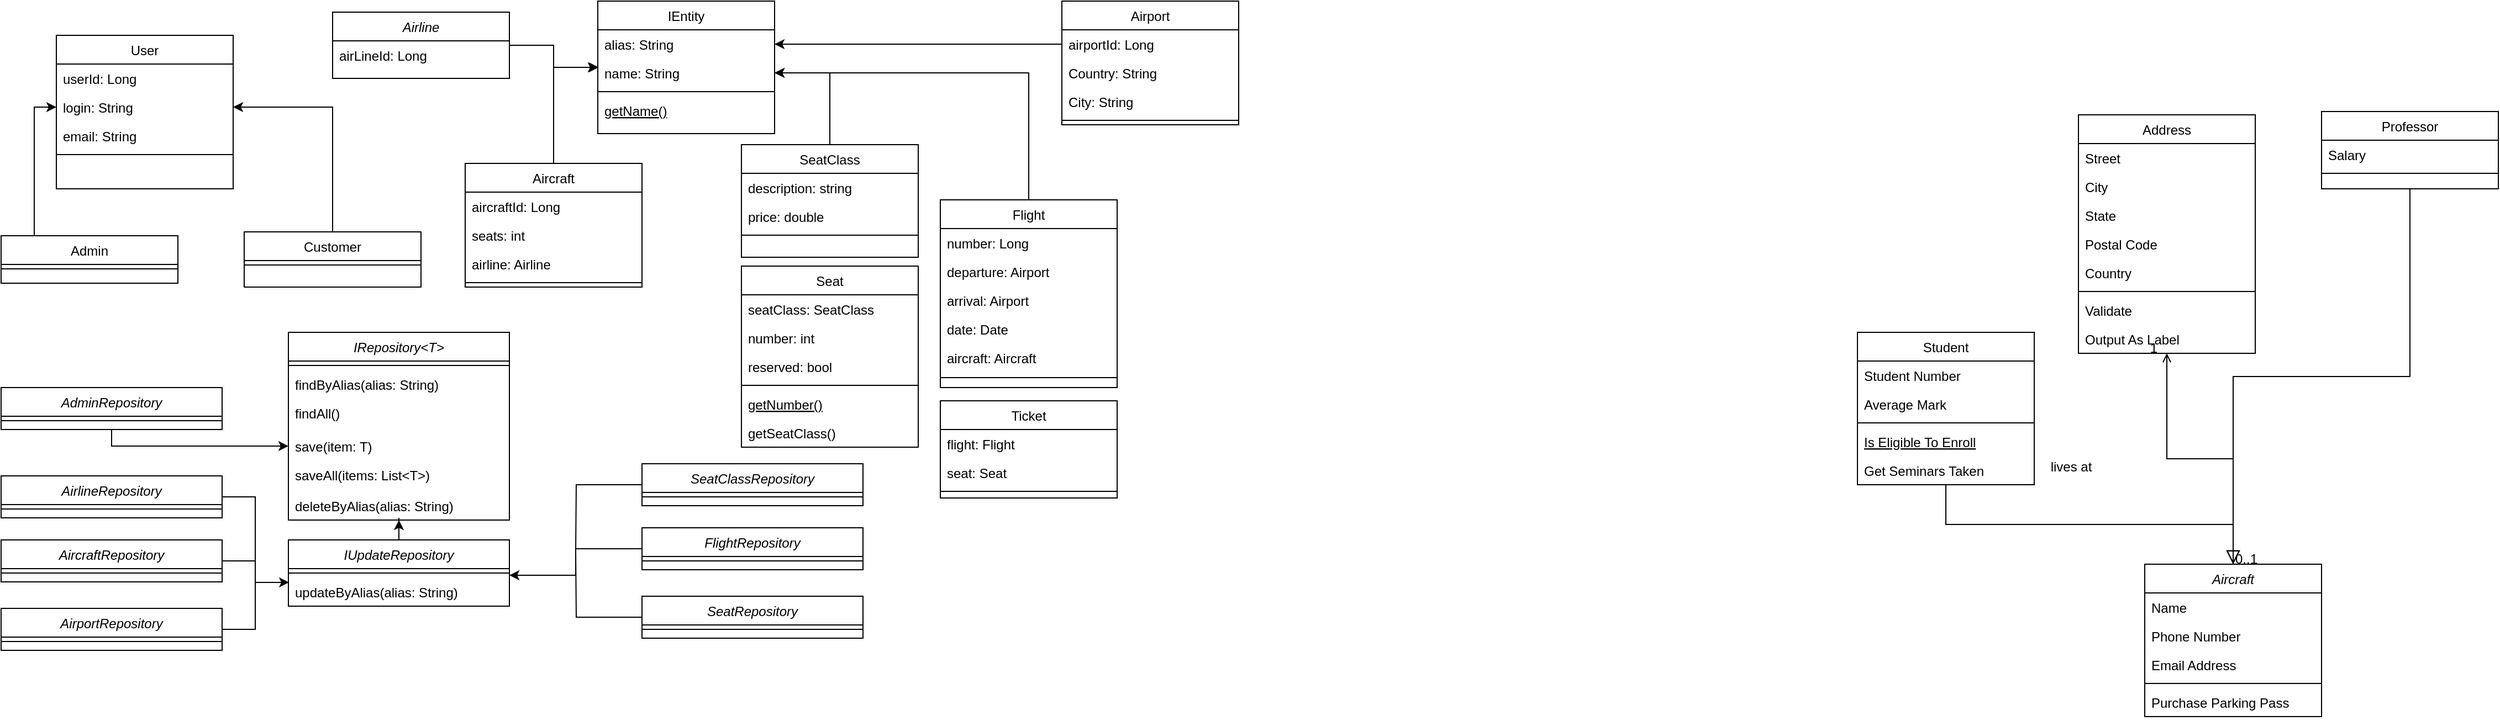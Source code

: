 <mxfile version="21.0.2" type="github">
  <diagram id="C5RBs43oDa-KdzZeNtuy" name="Page-1">
    <mxGraphModel dx="2603" dy="764" grid="1" gridSize="10" guides="1" tooltips="1" connect="1" arrows="1" fold="1" page="1" pageScale="1" pageWidth="1169" pageHeight="827" math="0" shadow="0">
      <root>
        <mxCell id="WIyWlLk6GJQsqaUBKTNV-0" />
        <mxCell id="WIyWlLk6GJQsqaUBKTNV-1" parent="WIyWlLk6GJQsqaUBKTNV-0" />
        <mxCell id="zkfFHV4jXpPFQw0GAbJ--0" value="Aircraft" style="swimlane;fontStyle=2;align=center;verticalAlign=top;childLayout=stackLayout;horizontal=1;startSize=26;horizontalStack=0;resizeParent=1;resizeLast=0;collapsible=1;marginBottom=0;rounded=0;shadow=0;strokeWidth=1;" parent="WIyWlLk6GJQsqaUBKTNV-1" vertex="1">
          <mxGeometry x="780" y="520" width="160" height="138" as="geometry">
            <mxRectangle x="230" y="140" width="160" height="26" as="alternateBounds" />
          </mxGeometry>
        </mxCell>
        <mxCell id="zkfFHV4jXpPFQw0GAbJ--1" value="Name" style="text;align=left;verticalAlign=top;spacingLeft=4;spacingRight=4;overflow=hidden;rotatable=0;points=[[0,0.5],[1,0.5]];portConstraint=eastwest;" parent="zkfFHV4jXpPFQw0GAbJ--0" vertex="1">
          <mxGeometry y="26" width="160" height="26" as="geometry" />
        </mxCell>
        <mxCell id="zkfFHV4jXpPFQw0GAbJ--2" value="Phone Number" style="text;align=left;verticalAlign=top;spacingLeft=4;spacingRight=4;overflow=hidden;rotatable=0;points=[[0,0.5],[1,0.5]];portConstraint=eastwest;rounded=0;shadow=0;html=0;" parent="zkfFHV4jXpPFQw0GAbJ--0" vertex="1">
          <mxGeometry y="52" width="160" height="26" as="geometry" />
        </mxCell>
        <mxCell id="zkfFHV4jXpPFQw0GAbJ--3" value="Email Address" style="text;align=left;verticalAlign=top;spacingLeft=4;spacingRight=4;overflow=hidden;rotatable=0;points=[[0,0.5],[1,0.5]];portConstraint=eastwest;rounded=0;shadow=0;html=0;" parent="zkfFHV4jXpPFQw0GAbJ--0" vertex="1">
          <mxGeometry y="78" width="160" height="26" as="geometry" />
        </mxCell>
        <mxCell id="zkfFHV4jXpPFQw0GAbJ--4" value="" style="line;html=1;strokeWidth=1;align=left;verticalAlign=middle;spacingTop=-1;spacingLeft=3;spacingRight=3;rotatable=0;labelPosition=right;points=[];portConstraint=eastwest;" parent="zkfFHV4jXpPFQw0GAbJ--0" vertex="1">
          <mxGeometry y="104" width="160" height="8" as="geometry" />
        </mxCell>
        <mxCell id="zkfFHV4jXpPFQw0GAbJ--5" value="Purchase Parking Pass" style="text;align=left;verticalAlign=top;spacingLeft=4;spacingRight=4;overflow=hidden;rotatable=0;points=[[0,0.5],[1,0.5]];portConstraint=eastwest;" parent="zkfFHV4jXpPFQw0GAbJ--0" vertex="1">
          <mxGeometry y="112" width="160" height="26" as="geometry" />
        </mxCell>
        <mxCell id="zkfFHV4jXpPFQw0GAbJ--6" value="Student" style="swimlane;fontStyle=0;align=center;verticalAlign=top;childLayout=stackLayout;horizontal=1;startSize=26;horizontalStack=0;resizeParent=1;resizeLast=0;collapsible=1;marginBottom=0;rounded=0;shadow=0;strokeWidth=1;" parent="WIyWlLk6GJQsqaUBKTNV-1" vertex="1">
          <mxGeometry x="520" y="310" width="160" height="138" as="geometry">
            <mxRectangle x="130" y="380" width="160" height="26" as="alternateBounds" />
          </mxGeometry>
        </mxCell>
        <mxCell id="zkfFHV4jXpPFQw0GAbJ--7" value="Student Number" style="text;align=left;verticalAlign=top;spacingLeft=4;spacingRight=4;overflow=hidden;rotatable=0;points=[[0,0.5],[1,0.5]];portConstraint=eastwest;" parent="zkfFHV4jXpPFQw0GAbJ--6" vertex="1">
          <mxGeometry y="26" width="160" height="26" as="geometry" />
        </mxCell>
        <mxCell id="zkfFHV4jXpPFQw0GAbJ--8" value="Average Mark" style="text;align=left;verticalAlign=top;spacingLeft=4;spacingRight=4;overflow=hidden;rotatable=0;points=[[0,0.5],[1,0.5]];portConstraint=eastwest;rounded=0;shadow=0;html=0;" parent="zkfFHV4jXpPFQw0GAbJ--6" vertex="1">
          <mxGeometry y="52" width="160" height="26" as="geometry" />
        </mxCell>
        <mxCell id="zkfFHV4jXpPFQw0GAbJ--9" value="" style="line;html=1;strokeWidth=1;align=left;verticalAlign=middle;spacingTop=-1;spacingLeft=3;spacingRight=3;rotatable=0;labelPosition=right;points=[];portConstraint=eastwest;" parent="zkfFHV4jXpPFQw0GAbJ--6" vertex="1">
          <mxGeometry y="78" width="160" height="8" as="geometry" />
        </mxCell>
        <mxCell id="zkfFHV4jXpPFQw0GAbJ--10" value="Is Eligible To Enroll" style="text;align=left;verticalAlign=top;spacingLeft=4;spacingRight=4;overflow=hidden;rotatable=0;points=[[0,0.5],[1,0.5]];portConstraint=eastwest;fontStyle=4" parent="zkfFHV4jXpPFQw0GAbJ--6" vertex="1">
          <mxGeometry y="86" width="160" height="26" as="geometry" />
        </mxCell>
        <mxCell id="zkfFHV4jXpPFQw0GAbJ--11" value="Get Seminars Taken" style="text;align=left;verticalAlign=top;spacingLeft=4;spacingRight=4;overflow=hidden;rotatable=0;points=[[0,0.5],[1,0.5]];portConstraint=eastwest;" parent="zkfFHV4jXpPFQw0GAbJ--6" vertex="1">
          <mxGeometry y="112" width="160" height="26" as="geometry" />
        </mxCell>
        <mxCell id="zkfFHV4jXpPFQw0GAbJ--12" value="" style="endArrow=block;endSize=10;endFill=0;shadow=0;strokeWidth=1;rounded=0;edgeStyle=elbowEdgeStyle;elbow=vertical;" parent="WIyWlLk6GJQsqaUBKTNV-1" source="zkfFHV4jXpPFQw0GAbJ--6" target="zkfFHV4jXpPFQw0GAbJ--0" edge="1">
          <mxGeometry width="160" relative="1" as="geometry">
            <mxPoint x="450" y="193" as="sourcePoint" />
            <mxPoint x="450" y="193" as="targetPoint" />
          </mxGeometry>
        </mxCell>
        <mxCell id="zkfFHV4jXpPFQw0GAbJ--13" value="Professor" style="swimlane;fontStyle=0;align=center;verticalAlign=top;childLayout=stackLayout;horizontal=1;startSize=26;horizontalStack=0;resizeParent=1;resizeLast=0;collapsible=1;marginBottom=0;rounded=0;shadow=0;strokeWidth=1;" parent="WIyWlLk6GJQsqaUBKTNV-1" vertex="1">
          <mxGeometry x="940" y="110" width="160" height="70" as="geometry">
            <mxRectangle x="340" y="380" width="170" height="26" as="alternateBounds" />
          </mxGeometry>
        </mxCell>
        <mxCell id="zkfFHV4jXpPFQw0GAbJ--14" value="Salary" style="text;align=left;verticalAlign=top;spacingLeft=4;spacingRight=4;overflow=hidden;rotatable=0;points=[[0,0.5],[1,0.5]];portConstraint=eastwest;" parent="zkfFHV4jXpPFQw0GAbJ--13" vertex="1">
          <mxGeometry y="26" width="160" height="26" as="geometry" />
        </mxCell>
        <mxCell id="zkfFHV4jXpPFQw0GAbJ--15" value="" style="line;html=1;strokeWidth=1;align=left;verticalAlign=middle;spacingTop=-1;spacingLeft=3;spacingRight=3;rotatable=0;labelPosition=right;points=[];portConstraint=eastwest;" parent="zkfFHV4jXpPFQw0GAbJ--13" vertex="1">
          <mxGeometry y="52" width="160" height="8" as="geometry" />
        </mxCell>
        <mxCell id="zkfFHV4jXpPFQw0GAbJ--16" value="" style="endArrow=block;endSize=10;endFill=0;shadow=0;strokeWidth=1;rounded=0;edgeStyle=elbowEdgeStyle;elbow=vertical;" parent="WIyWlLk6GJQsqaUBKTNV-1" source="zkfFHV4jXpPFQw0GAbJ--13" target="zkfFHV4jXpPFQw0GAbJ--0" edge="1">
          <mxGeometry width="160" relative="1" as="geometry">
            <mxPoint x="460" y="363" as="sourcePoint" />
            <mxPoint x="560" y="261" as="targetPoint" />
          </mxGeometry>
        </mxCell>
        <mxCell id="zkfFHV4jXpPFQw0GAbJ--17" value="Address" style="swimlane;fontStyle=0;align=center;verticalAlign=top;childLayout=stackLayout;horizontal=1;startSize=26;horizontalStack=0;resizeParent=1;resizeLast=0;collapsible=1;marginBottom=0;rounded=0;shadow=0;strokeWidth=1;" parent="WIyWlLk6GJQsqaUBKTNV-1" vertex="1">
          <mxGeometry x="720" y="113" width="160" height="216" as="geometry">
            <mxRectangle x="550" y="140" width="160" height="26" as="alternateBounds" />
          </mxGeometry>
        </mxCell>
        <mxCell id="zkfFHV4jXpPFQw0GAbJ--18" value="Street" style="text;align=left;verticalAlign=top;spacingLeft=4;spacingRight=4;overflow=hidden;rotatable=0;points=[[0,0.5],[1,0.5]];portConstraint=eastwest;" parent="zkfFHV4jXpPFQw0GAbJ--17" vertex="1">
          <mxGeometry y="26" width="160" height="26" as="geometry" />
        </mxCell>
        <mxCell id="zkfFHV4jXpPFQw0GAbJ--19" value="City" style="text;align=left;verticalAlign=top;spacingLeft=4;spacingRight=4;overflow=hidden;rotatable=0;points=[[0,0.5],[1,0.5]];portConstraint=eastwest;rounded=0;shadow=0;html=0;" parent="zkfFHV4jXpPFQw0GAbJ--17" vertex="1">
          <mxGeometry y="52" width="160" height="26" as="geometry" />
        </mxCell>
        <mxCell id="zkfFHV4jXpPFQw0GAbJ--20" value="State" style="text;align=left;verticalAlign=top;spacingLeft=4;spacingRight=4;overflow=hidden;rotatable=0;points=[[0,0.5],[1,0.5]];portConstraint=eastwest;rounded=0;shadow=0;html=0;" parent="zkfFHV4jXpPFQw0GAbJ--17" vertex="1">
          <mxGeometry y="78" width="160" height="26" as="geometry" />
        </mxCell>
        <mxCell id="zkfFHV4jXpPFQw0GAbJ--21" value="Postal Code" style="text;align=left;verticalAlign=top;spacingLeft=4;spacingRight=4;overflow=hidden;rotatable=0;points=[[0,0.5],[1,0.5]];portConstraint=eastwest;rounded=0;shadow=0;html=0;" parent="zkfFHV4jXpPFQw0GAbJ--17" vertex="1">
          <mxGeometry y="104" width="160" height="26" as="geometry" />
        </mxCell>
        <mxCell id="zkfFHV4jXpPFQw0GAbJ--22" value="Country" style="text;align=left;verticalAlign=top;spacingLeft=4;spacingRight=4;overflow=hidden;rotatable=0;points=[[0,0.5],[1,0.5]];portConstraint=eastwest;rounded=0;shadow=0;html=0;" parent="zkfFHV4jXpPFQw0GAbJ--17" vertex="1">
          <mxGeometry y="130" width="160" height="26" as="geometry" />
        </mxCell>
        <mxCell id="zkfFHV4jXpPFQw0GAbJ--23" value="" style="line;html=1;strokeWidth=1;align=left;verticalAlign=middle;spacingTop=-1;spacingLeft=3;spacingRight=3;rotatable=0;labelPosition=right;points=[];portConstraint=eastwest;" parent="zkfFHV4jXpPFQw0GAbJ--17" vertex="1">
          <mxGeometry y="156" width="160" height="8" as="geometry" />
        </mxCell>
        <mxCell id="zkfFHV4jXpPFQw0GAbJ--24" value="Validate" style="text;align=left;verticalAlign=top;spacingLeft=4;spacingRight=4;overflow=hidden;rotatable=0;points=[[0,0.5],[1,0.5]];portConstraint=eastwest;" parent="zkfFHV4jXpPFQw0GAbJ--17" vertex="1">
          <mxGeometry y="164" width="160" height="26" as="geometry" />
        </mxCell>
        <mxCell id="zkfFHV4jXpPFQw0GAbJ--25" value="Output As Label" style="text;align=left;verticalAlign=top;spacingLeft=4;spacingRight=4;overflow=hidden;rotatable=0;points=[[0,0.5],[1,0.5]];portConstraint=eastwest;" parent="zkfFHV4jXpPFQw0GAbJ--17" vertex="1">
          <mxGeometry y="190" width="160" height="26" as="geometry" />
        </mxCell>
        <mxCell id="zkfFHV4jXpPFQw0GAbJ--26" value="" style="endArrow=open;shadow=0;strokeWidth=1;rounded=0;endFill=1;edgeStyle=elbowEdgeStyle;elbow=vertical;" parent="WIyWlLk6GJQsqaUBKTNV-1" source="zkfFHV4jXpPFQw0GAbJ--0" target="zkfFHV4jXpPFQw0GAbJ--17" edge="1">
          <mxGeometry x="0.5" y="41" relative="1" as="geometry">
            <mxPoint x="380" y="192" as="sourcePoint" />
            <mxPoint x="540" y="192" as="targetPoint" />
            <mxPoint x="-40" y="32" as="offset" />
          </mxGeometry>
        </mxCell>
        <mxCell id="zkfFHV4jXpPFQw0GAbJ--27" value="0..1" style="resizable=0;align=left;verticalAlign=bottom;labelBackgroundColor=none;fontSize=12;" parent="zkfFHV4jXpPFQw0GAbJ--26" connectable="0" vertex="1">
          <mxGeometry x="-1" relative="1" as="geometry">
            <mxPoint y="4" as="offset" />
          </mxGeometry>
        </mxCell>
        <mxCell id="zkfFHV4jXpPFQw0GAbJ--28" value="1" style="resizable=0;align=right;verticalAlign=bottom;labelBackgroundColor=none;fontSize=12;" parent="zkfFHV4jXpPFQw0GAbJ--26" connectable="0" vertex="1">
          <mxGeometry x="1" relative="1" as="geometry">
            <mxPoint x="-7" y="4" as="offset" />
          </mxGeometry>
        </mxCell>
        <mxCell id="zkfFHV4jXpPFQw0GAbJ--29" value="lives at" style="text;html=1;resizable=0;points=[];;align=center;verticalAlign=middle;labelBackgroundColor=none;rounded=0;shadow=0;strokeWidth=1;fontSize=12;" parent="zkfFHV4jXpPFQw0GAbJ--26" vertex="1" connectable="0">
          <mxGeometry x="0.5" y="49" relative="1" as="geometry">
            <mxPoint x="-38" y="40" as="offset" />
          </mxGeometry>
        </mxCell>
        <mxCell id="LWWQnl1ngwFNCBqljbHl-90" style="edgeStyle=orthogonalEdgeStyle;rounded=0;orthogonalLoop=1;jettySize=auto;html=1;entryX=0.006;entryY=0.306;entryDx=0;entryDy=0;entryPerimeter=0;" edge="1" parent="WIyWlLk6GJQsqaUBKTNV-1" source="LWWQnl1ngwFNCBqljbHl-1" target="LWWQnl1ngwFNCBqljbHl-23">
          <mxGeometry relative="1" as="geometry">
            <mxPoint x="-860" y="70" as="targetPoint" />
          </mxGeometry>
        </mxCell>
        <mxCell id="LWWQnl1ngwFNCBqljbHl-1" value="Airline" style="swimlane;fontStyle=2;align=center;verticalAlign=top;childLayout=stackLayout;horizontal=1;startSize=26;horizontalStack=0;resizeParent=1;resizeLast=0;collapsible=1;marginBottom=0;rounded=0;shadow=0;strokeWidth=1;" vertex="1" parent="WIyWlLk6GJQsqaUBKTNV-1">
          <mxGeometry x="-860" y="20" width="160" height="60" as="geometry">
            <mxRectangle x="230" y="140" width="160" height="26" as="alternateBounds" />
          </mxGeometry>
        </mxCell>
        <mxCell id="LWWQnl1ngwFNCBqljbHl-3" value="airLineId: Long" style="text;align=left;verticalAlign=top;spacingLeft=4;spacingRight=4;overflow=hidden;rotatable=0;points=[[0,0.5],[1,0.5]];portConstraint=eastwest;rounded=0;shadow=0;html=0;" vertex="1" parent="LWWQnl1ngwFNCBqljbHl-1">
          <mxGeometry y="26" width="160" height="26" as="geometry" />
        </mxCell>
        <mxCell id="LWWQnl1ngwFNCBqljbHl-103" style="edgeStyle=orthogonalEdgeStyle;rounded=0;orthogonalLoop=1;jettySize=auto;html=1;endArrow=none;endFill=0;" edge="1" parent="WIyWlLk6GJQsqaUBKTNV-1" source="LWWQnl1ngwFNCBqljbHl-8">
          <mxGeometry relative="1" as="geometry">
            <mxPoint x="-930" y="520" as="targetPoint" />
            <Array as="points">
              <mxPoint x="-930" y="459" />
              <mxPoint x="-930" y="518" />
            </Array>
          </mxGeometry>
        </mxCell>
        <mxCell id="LWWQnl1ngwFNCBqljbHl-8" value="AirlineRepository" style="swimlane;fontStyle=2;align=center;verticalAlign=top;childLayout=stackLayout;horizontal=1;startSize=26;horizontalStack=0;resizeParent=1;resizeLast=0;collapsible=1;marginBottom=0;rounded=0;shadow=0;strokeWidth=1;" vertex="1" parent="WIyWlLk6GJQsqaUBKTNV-1">
          <mxGeometry x="-1160" y="440" width="200" height="38" as="geometry">
            <mxRectangle x="230" y="140" width="160" height="26" as="alternateBounds" />
          </mxGeometry>
        </mxCell>
        <mxCell id="LWWQnl1ngwFNCBqljbHl-12" value="" style="line;html=1;strokeWidth=1;align=left;verticalAlign=middle;spacingTop=-1;spacingLeft=3;spacingRight=3;rotatable=0;labelPosition=right;points=[];portConstraint=eastwest;" vertex="1" parent="LWWQnl1ngwFNCBqljbHl-8">
          <mxGeometry y="26" width="200" height="8" as="geometry" />
        </mxCell>
        <mxCell id="LWWQnl1ngwFNCBqljbHl-16" value="IRepository&lt;T&gt;&#xa;" style="swimlane;fontStyle=2;align=center;verticalAlign=top;childLayout=stackLayout;horizontal=1;startSize=26;horizontalStack=0;resizeParent=1;resizeLast=0;collapsible=1;marginBottom=0;rounded=0;shadow=0;strokeWidth=1;" vertex="1" parent="WIyWlLk6GJQsqaUBKTNV-1">
          <mxGeometry x="-900" y="310" width="200" height="170" as="geometry">
            <mxRectangle x="230" y="140" width="160" height="26" as="alternateBounds" />
          </mxGeometry>
        </mxCell>
        <mxCell id="LWWQnl1ngwFNCBqljbHl-17" value="" style="line;html=1;strokeWidth=1;align=left;verticalAlign=middle;spacingTop=-1;spacingLeft=3;spacingRight=3;rotatable=0;labelPosition=right;points=[];portConstraint=eastwest;" vertex="1" parent="LWWQnl1ngwFNCBqljbHl-16">
          <mxGeometry y="26" width="200" height="8" as="geometry" />
        </mxCell>
        <mxCell id="LWWQnl1ngwFNCBqljbHl-18" value="findByAlias(alias: String)" style="text;align=left;verticalAlign=top;spacingLeft=4;spacingRight=4;overflow=hidden;rotatable=0;points=[[0,0.5],[1,0.5]];portConstraint=eastwest;" vertex="1" parent="LWWQnl1ngwFNCBqljbHl-16">
          <mxGeometry y="34" width="200" height="26" as="geometry" />
        </mxCell>
        <mxCell id="LWWQnl1ngwFNCBqljbHl-125" value="findAll()" style="text;align=left;verticalAlign=top;spacingLeft=4;spacingRight=4;overflow=hidden;rotatable=0;points=[[0,0.5],[1,0.5]];portConstraint=eastwest;" vertex="1" parent="LWWQnl1ngwFNCBqljbHl-16">
          <mxGeometry y="60" width="200" height="30" as="geometry" />
        </mxCell>
        <mxCell id="LWWQnl1ngwFNCBqljbHl-118" value="save(item: T)" style="text;align=left;verticalAlign=top;spacingLeft=4;spacingRight=4;overflow=hidden;rotatable=0;points=[[0,0.5],[1,0.5]];portConstraint=eastwest;" vertex="1" parent="LWWQnl1ngwFNCBqljbHl-16">
          <mxGeometry y="90" width="200" height="26" as="geometry" />
        </mxCell>
        <mxCell id="LWWQnl1ngwFNCBqljbHl-119" value="saveAll(items: List&lt;T&gt;)" style="text;align=left;verticalAlign=top;spacingLeft=4;spacingRight=4;overflow=hidden;rotatable=0;points=[[0,0.5],[1,0.5]];portConstraint=eastwest;" vertex="1" parent="LWWQnl1ngwFNCBqljbHl-16">
          <mxGeometry y="116" width="200" height="28" as="geometry" />
        </mxCell>
        <mxCell id="LWWQnl1ngwFNCBqljbHl-91" value="deleteByAlias(alias: String)" style="text;align=left;verticalAlign=top;spacingLeft=4;spacingRight=4;overflow=hidden;rotatable=0;points=[[0,0.5],[1,0.5]];portConstraint=eastwest;" vertex="1" parent="LWWQnl1ngwFNCBqljbHl-16">
          <mxGeometry y="144" width="200" height="26" as="geometry" />
        </mxCell>
        <mxCell id="LWWQnl1ngwFNCBqljbHl-32" style="edgeStyle=orthogonalEdgeStyle;rounded=0;orthogonalLoop=1;jettySize=auto;html=1;exitX=0.5;exitY=0;exitDx=0;exitDy=0;" edge="1" parent="WIyWlLk6GJQsqaUBKTNV-1" source="LWWQnl1ngwFNCBqljbHl-28" target="LWWQnl1ngwFNCBqljbHl-21">
          <mxGeometry relative="1" as="geometry">
            <Array as="points">
              <mxPoint x="-660" y="70" />
            </Array>
          </mxGeometry>
        </mxCell>
        <mxCell id="LWWQnl1ngwFNCBqljbHl-21" value="IEntity" style="swimlane;fontStyle=0;align=center;verticalAlign=top;childLayout=stackLayout;horizontal=1;startSize=26;horizontalStack=0;resizeParent=1;resizeLast=0;collapsible=1;marginBottom=0;rounded=0;shadow=0;strokeWidth=1;" vertex="1" parent="WIyWlLk6GJQsqaUBKTNV-1">
          <mxGeometry x="-620" y="10" width="160" height="120" as="geometry">
            <mxRectangle x="130" y="380" width="160" height="26" as="alternateBounds" />
          </mxGeometry>
        </mxCell>
        <mxCell id="LWWQnl1ngwFNCBqljbHl-22" value="alias: String" style="text;align=left;verticalAlign=top;spacingLeft=4;spacingRight=4;overflow=hidden;rotatable=0;points=[[0,0.5],[1,0.5]];portConstraint=eastwest;" vertex="1" parent="LWWQnl1ngwFNCBqljbHl-21">
          <mxGeometry y="26" width="160" height="26" as="geometry" />
        </mxCell>
        <mxCell id="LWWQnl1ngwFNCBqljbHl-23" value="name: String" style="text;align=left;verticalAlign=top;spacingLeft=4;spacingRight=4;overflow=hidden;rotatable=0;points=[[0,0.5],[1,0.5]];portConstraint=eastwest;rounded=0;shadow=0;html=0;" vertex="1" parent="LWWQnl1ngwFNCBqljbHl-21">
          <mxGeometry y="52" width="160" height="26" as="geometry" />
        </mxCell>
        <mxCell id="LWWQnl1ngwFNCBqljbHl-24" value="" style="line;html=1;strokeWidth=1;align=left;verticalAlign=middle;spacingTop=-1;spacingLeft=3;spacingRight=3;rotatable=0;labelPosition=right;points=[];portConstraint=eastwest;" vertex="1" parent="LWWQnl1ngwFNCBqljbHl-21">
          <mxGeometry y="78" width="160" height="8" as="geometry" />
        </mxCell>
        <mxCell id="LWWQnl1ngwFNCBqljbHl-25" value="getName()" style="text;align=left;verticalAlign=top;spacingLeft=4;spacingRight=4;overflow=hidden;rotatable=0;points=[[0,0.5],[1,0.5]];portConstraint=eastwest;fontStyle=4" vertex="1" parent="LWWQnl1ngwFNCBqljbHl-21">
          <mxGeometry y="86" width="160" height="26" as="geometry" />
        </mxCell>
        <mxCell id="LWWQnl1ngwFNCBqljbHl-28" value="Aircraft" style="swimlane;fontStyle=0;align=center;verticalAlign=top;childLayout=stackLayout;horizontal=1;startSize=26;horizontalStack=0;resizeParent=1;resizeLast=0;collapsible=1;marginBottom=0;rounded=0;shadow=0;strokeWidth=1;" vertex="1" parent="WIyWlLk6GJQsqaUBKTNV-1">
          <mxGeometry x="-740" y="157" width="160" height="112" as="geometry">
            <mxRectangle x="340" y="380" width="170" height="26" as="alternateBounds" />
          </mxGeometry>
        </mxCell>
        <mxCell id="LWWQnl1ngwFNCBqljbHl-29" value="aircraftId: Long" style="text;align=left;verticalAlign=top;spacingLeft=4;spacingRight=4;overflow=hidden;rotatable=0;points=[[0,0.5],[1,0.5]];portConstraint=eastwest;" vertex="1" parent="LWWQnl1ngwFNCBqljbHl-28">
          <mxGeometry y="26" width="160" height="26" as="geometry" />
        </mxCell>
        <mxCell id="LWWQnl1ngwFNCBqljbHl-31" value="seats: int" style="text;align=left;verticalAlign=top;spacingLeft=4;spacingRight=4;overflow=hidden;rotatable=0;points=[[0,0.5],[1,0.5]];portConstraint=eastwest;" vertex="1" parent="LWWQnl1ngwFNCBqljbHl-28">
          <mxGeometry y="52" width="160" height="26" as="geometry" />
        </mxCell>
        <mxCell id="LWWQnl1ngwFNCBqljbHl-59" value="airline: Airline" style="text;align=left;verticalAlign=top;spacingLeft=4;spacingRight=4;overflow=hidden;rotatable=0;points=[[0,0.5],[1,0.5]];portConstraint=eastwest;" vertex="1" parent="LWWQnl1ngwFNCBqljbHl-28">
          <mxGeometry y="78" width="160" height="26" as="geometry" />
        </mxCell>
        <mxCell id="LWWQnl1ngwFNCBqljbHl-30" value="" style="line;html=1;strokeWidth=1;align=left;verticalAlign=middle;spacingTop=-1;spacingLeft=3;spacingRight=3;rotatable=0;labelPosition=right;points=[];portConstraint=eastwest;" vertex="1" parent="LWWQnl1ngwFNCBqljbHl-28">
          <mxGeometry y="104" width="160" height="8" as="geometry" />
        </mxCell>
        <mxCell id="LWWQnl1ngwFNCBqljbHl-33" value="Ticket" style="swimlane;fontStyle=0;align=center;verticalAlign=top;childLayout=stackLayout;horizontal=1;startSize=26;horizontalStack=0;resizeParent=1;resizeLast=0;collapsible=1;marginBottom=0;rounded=0;shadow=0;strokeWidth=1;" vertex="1" parent="WIyWlLk6GJQsqaUBKTNV-1">
          <mxGeometry x="-310" y="372" width="160" height="88" as="geometry">
            <mxRectangle x="130" y="380" width="160" height="26" as="alternateBounds" />
          </mxGeometry>
        </mxCell>
        <mxCell id="LWWQnl1ngwFNCBqljbHl-35" value="flight: Flight" style="text;align=left;verticalAlign=top;spacingLeft=4;spacingRight=4;overflow=hidden;rotatable=0;points=[[0,0.5],[1,0.5]];portConstraint=eastwest;rounded=0;shadow=0;html=0;" vertex="1" parent="LWWQnl1ngwFNCBqljbHl-33">
          <mxGeometry y="26" width="160" height="26" as="geometry" />
        </mxCell>
        <mxCell id="LWWQnl1ngwFNCBqljbHl-34" value="seat: Seat" style="text;align=left;verticalAlign=top;spacingLeft=4;spacingRight=4;overflow=hidden;rotatable=0;points=[[0,0.5],[1,0.5]];portConstraint=eastwest;" vertex="1" parent="LWWQnl1ngwFNCBqljbHl-33">
          <mxGeometry y="52" width="160" height="26" as="geometry" />
        </mxCell>
        <mxCell id="LWWQnl1ngwFNCBqljbHl-36" value="" style="line;html=1;strokeWidth=1;align=left;verticalAlign=middle;spacingTop=-1;spacingLeft=3;spacingRight=3;rotatable=0;labelPosition=right;points=[];portConstraint=eastwest;" vertex="1" parent="LWWQnl1ngwFNCBqljbHl-33">
          <mxGeometry y="78" width="160" height="8" as="geometry" />
        </mxCell>
        <mxCell id="LWWQnl1ngwFNCBqljbHl-39" value="SeatClass" style="swimlane;fontStyle=0;align=center;verticalAlign=top;childLayout=stackLayout;horizontal=1;startSize=26;horizontalStack=0;resizeParent=1;resizeLast=0;collapsible=1;marginBottom=0;rounded=0;shadow=0;strokeWidth=1;" vertex="1" parent="WIyWlLk6GJQsqaUBKTNV-1">
          <mxGeometry x="-490" y="140" width="160" height="102" as="geometry">
            <mxRectangle x="130" y="380" width="160" height="26" as="alternateBounds" />
          </mxGeometry>
        </mxCell>
        <mxCell id="LWWQnl1ngwFNCBqljbHl-41" value="description: string" style="text;align=left;verticalAlign=top;spacingLeft=4;spacingRight=4;overflow=hidden;rotatable=0;points=[[0,0.5],[1,0.5]];portConstraint=eastwest;rounded=0;shadow=0;html=0;" vertex="1" parent="LWWQnl1ngwFNCBqljbHl-39">
          <mxGeometry y="26" width="160" height="26" as="geometry" />
        </mxCell>
        <mxCell id="LWWQnl1ngwFNCBqljbHl-40" value="price: double" style="text;align=left;verticalAlign=top;spacingLeft=4;spacingRight=4;overflow=hidden;rotatable=0;points=[[0,0.5],[1,0.5]];portConstraint=eastwest;" vertex="1" parent="LWWQnl1ngwFNCBqljbHl-39">
          <mxGeometry y="52" width="160" height="26" as="geometry" />
        </mxCell>
        <mxCell id="LWWQnl1ngwFNCBqljbHl-42" value="" style="line;html=1;strokeWidth=1;align=left;verticalAlign=middle;spacingTop=-1;spacingLeft=3;spacingRight=3;rotatable=0;labelPosition=right;points=[];portConstraint=eastwest;" vertex="1" parent="LWWQnl1ngwFNCBqljbHl-39">
          <mxGeometry y="78" width="160" height="8" as="geometry" />
        </mxCell>
        <mxCell id="LWWQnl1ngwFNCBqljbHl-45" style="edgeStyle=orthogonalEdgeStyle;rounded=0;orthogonalLoop=1;jettySize=auto;html=1;exitX=0.5;exitY=0;exitDx=0;exitDy=0;" edge="1" parent="WIyWlLk6GJQsqaUBKTNV-1" source="LWWQnl1ngwFNCBqljbHl-39" target="LWWQnl1ngwFNCBqljbHl-23">
          <mxGeometry relative="1" as="geometry" />
        </mxCell>
        <mxCell id="LWWQnl1ngwFNCBqljbHl-46" value="Seat" style="swimlane;fontStyle=0;align=center;verticalAlign=top;childLayout=stackLayout;horizontal=1;startSize=26;horizontalStack=0;resizeParent=1;resizeLast=0;collapsible=1;marginBottom=0;rounded=0;shadow=0;strokeWidth=1;" vertex="1" parent="WIyWlLk6GJQsqaUBKTNV-1">
          <mxGeometry x="-490" y="250" width="160" height="164" as="geometry">
            <mxRectangle x="130" y="380" width="160" height="26" as="alternateBounds" />
          </mxGeometry>
        </mxCell>
        <mxCell id="LWWQnl1ngwFNCBqljbHl-47" value="seatClass: SeatClass" style="text;align=left;verticalAlign=top;spacingLeft=4;spacingRight=4;overflow=hidden;rotatable=0;points=[[0,0.5],[1,0.5]];portConstraint=eastwest;" vertex="1" parent="LWWQnl1ngwFNCBqljbHl-46">
          <mxGeometry y="26" width="160" height="26" as="geometry" />
        </mxCell>
        <mxCell id="LWWQnl1ngwFNCBqljbHl-48" value="number: int" style="text;align=left;verticalAlign=top;spacingLeft=4;spacingRight=4;overflow=hidden;rotatable=0;points=[[0,0.5],[1,0.5]];portConstraint=eastwest;rounded=0;shadow=0;html=0;" vertex="1" parent="LWWQnl1ngwFNCBqljbHl-46">
          <mxGeometry y="52" width="160" height="26" as="geometry" />
        </mxCell>
        <mxCell id="LWWQnl1ngwFNCBqljbHl-52" value="reserved: bool" style="text;align=left;verticalAlign=top;spacingLeft=4;spacingRight=4;overflow=hidden;rotatable=0;points=[[0,0.5],[1,0.5]];portConstraint=eastwest;rounded=0;shadow=0;html=0;" vertex="1" parent="LWWQnl1ngwFNCBqljbHl-46">
          <mxGeometry y="78" width="160" height="26" as="geometry" />
        </mxCell>
        <mxCell id="LWWQnl1ngwFNCBqljbHl-49" value="" style="line;html=1;strokeWidth=1;align=left;verticalAlign=middle;spacingTop=-1;spacingLeft=3;spacingRight=3;rotatable=0;labelPosition=right;points=[];portConstraint=eastwest;" vertex="1" parent="LWWQnl1ngwFNCBqljbHl-46">
          <mxGeometry y="104" width="160" height="8" as="geometry" />
        </mxCell>
        <mxCell id="LWWQnl1ngwFNCBqljbHl-50" value="getNumber()" style="text;align=left;verticalAlign=top;spacingLeft=4;spacingRight=4;overflow=hidden;rotatable=0;points=[[0,0.5],[1,0.5]];portConstraint=eastwest;fontStyle=4" vertex="1" parent="LWWQnl1ngwFNCBqljbHl-46">
          <mxGeometry y="112" width="160" height="26" as="geometry" />
        </mxCell>
        <mxCell id="LWWQnl1ngwFNCBqljbHl-51" value="getSeatClass()" style="text;align=left;verticalAlign=top;spacingLeft=4;spacingRight=4;overflow=hidden;rotatable=0;points=[[0,0.5],[1,0.5]];portConstraint=eastwest;" vertex="1" parent="LWWQnl1ngwFNCBqljbHl-46">
          <mxGeometry y="138" width="160" height="26" as="geometry" />
        </mxCell>
        <mxCell id="LWWQnl1ngwFNCBqljbHl-53" value="Flight" style="swimlane;fontStyle=0;align=center;verticalAlign=top;childLayout=stackLayout;horizontal=1;startSize=26;horizontalStack=0;resizeParent=1;resizeLast=0;collapsible=1;marginBottom=0;rounded=0;shadow=0;strokeWidth=1;" vertex="1" parent="WIyWlLk6GJQsqaUBKTNV-1">
          <mxGeometry x="-310" y="190" width="160" height="170" as="geometry">
            <mxRectangle x="130" y="380" width="160" height="26" as="alternateBounds" />
          </mxGeometry>
        </mxCell>
        <mxCell id="LWWQnl1ngwFNCBqljbHl-54" value="number: Long" style="text;align=left;verticalAlign=top;spacingLeft=4;spacingRight=4;overflow=hidden;rotatable=0;points=[[0,0.5],[1,0.5]];portConstraint=eastwest;rounded=0;shadow=0;html=0;" vertex="1" parent="LWWQnl1ngwFNCBqljbHl-53">
          <mxGeometry y="26" width="160" height="26" as="geometry" />
        </mxCell>
        <mxCell id="LWWQnl1ngwFNCBqljbHl-55" value="departure: Airport" style="text;align=left;verticalAlign=top;spacingLeft=4;spacingRight=4;overflow=hidden;rotatable=0;points=[[0,0.5],[1,0.5]];portConstraint=eastwest;" vertex="1" parent="LWWQnl1ngwFNCBqljbHl-53">
          <mxGeometry y="52" width="160" height="26" as="geometry" />
        </mxCell>
        <mxCell id="LWWQnl1ngwFNCBqljbHl-57" value="arrival: Airport" style="text;align=left;verticalAlign=top;spacingLeft=4;spacingRight=4;overflow=hidden;rotatable=0;points=[[0,0.5],[1,0.5]];portConstraint=eastwest;" vertex="1" parent="LWWQnl1ngwFNCBqljbHl-53">
          <mxGeometry y="78" width="160" height="26" as="geometry" />
        </mxCell>
        <mxCell id="LWWQnl1ngwFNCBqljbHl-58" value="date: Date" style="text;align=left;verticalAlign=top;spacingLeft=4;spacingRight=4;overflow=hidden;rotatable=0;points=[[0,0.5],[1,0.5]];portConstraint=eastwest;" vertex="1" parent="LWWQnl1ngwFNCBqljbHl-53">
          <mxGeometry y="104" width="160" height="26" as="geometry" />
        </mxCell>
        <mxCell id="LWWQnl1ngwFNCBqljbHl-60" value="aircraft: Aircraft" style="text;align=left;verticalAlign=top;spacingLeft=4;spacingRight=4;overflow=hidden;rotatable=0;points=[[0,0.5],[1,0.5]];portConstraint=eastwest;" vertex="1" parent="LWWQnl1ngwFNCBqljbHl-53">
          <mxGeometry y="130" width="160" height="27" as="geometry" />
        </mxCell>
        <mxCell id="LWWQnl1ngwFNCBqljbHl-56" value="" style="line;html=1;strokeWidth=1;align=left;verticalAlign=middle;spacingTop=-1;spacingLeft=3;spacingRight=3;rotatable=0;labelPosition=right;points=[];portConstraint=eastwest;" vertex="1" parent="LWWQnl1ngwFNCBqljbHl-53">
          <mxGeometry y="157" width="160" height="8" as="geometry" />
        </mxCell>
        <mxCell id="LWWQnl1ngwFNCBqljbHl-61" style="edgeStyle=orthogonalEdgeStyle;rounded=0;orthogonalLoop=1;jettySize=auto;html=1;exitX=0.5;exitY=0;exitDx=0;exitDy=0;" edge="1" parent="WIyWlLk6GJQsqaUBKTNV-1" source="LWWQnl1ngwFNCBqljbHl-53" target="LWWQnl1ngwFNCBqljbHl-23">
          <mxGeometry relative="1" as="geometry" />
        </mxCell>
        <mxCell id="LWWQnl1ngwFNCBqljbHl-62" value="Airport" style="swimlane;fontStyle=0;align=center;verticalAlign=top;childLayout=stackLayout;horizontal=1;startSize=26;horizontalStack=0;resizeParent=1;resizeLast=0;collapsible=1;marginBottom=0;rounded=0;shadow=0;strokeWidth=1;" vertex="1" parent="WIyWlLk6GJQsqaUBKTNV-1">
          <mxGeometry x="-200" y="10" width="160" height="112" as="geometry">
            <mxRectangle x="340" y="380" width="170" height="26" as="alternateBounds" />
          </mxGeometry>
        </mxCell>
        <mxCell id="LWWQnl1ngwFNCBqljbHl-63" value="airportId: Long" style="text;align=left;verticalAlign=top;spacingLeft=4;spacingRight=4;overflow=hidden;rotatable=0;points=[[0,0.5],[1,0.5]];portConstraint=eastwest;" vertex="1" parent="LWWQnl1ngwFNCBqljbHl-62">
          <mxGeometry y="26" width="160" height="26" as="geometry" />
        </mxCell>
        <mxCell id="LWWQnl1ngwFNCBqljbHl-65" value="Country: String" style="text;align=left;verticalAlign=top;spacingLeft=4;spacingRight=4;overflow=hidden;rotatable=0;points=[[0,0.5],[1,0.5]];portConstraint=eastwest;" vertex="1" parent="LWWQnl1ngwFNCBqljbHl-62">
          <mxGeometry y="52" width="160" height="26" as="geometry" />
        </mxCell>
        <mxCell id="LWWQnl1ngwFNCBqljbHl-64" value="City: String" style="text;align=left;verticalAlign=top;spacingLeft=4;spacingRight=4;overflow=hidden;rotatable=0;points=[[0,0.5],[1,0.5]];portConstraint=eastwest;" vertex="1" parent="LWWQnl1ngwFNCBqljbHl-62">
          <mxGeometry y="78" width="160" height="26" as="geometry" />
        </mxCell>
        <mxCell id="LWWQnl1ngwFNCBqljbHl-66" value="" style="line;html=1;strokeWidth=1;align=left;verticalAlign=middle;spacingTop=-1;spacingLeft=3;spacingRight=3;rotatable=0;labelPosition=right;points=[];portConstraint=eastwest;" vertex="1" parent="LWWQnl1ngwFNCBqljbHl-62">
          <mxGeometry y="104" width="160" height="8" as="geometry" />
        </mxCell>
        <mxCell id="LWWQnl1ngwFNCBqljbHl-69" value="User" style="swimlane;fontStyle=0;align=center;verticalAlign=top;childLayout=stackLayout;horizontal=1;startSize=26;horizontalStack=0;resizeParent=1;resizeLast=0;collapsible=1;marginBottom=0;rounded=0;shadow=0;strokeWidth=1;" vertex="1" parent="WIyWlLk6GJQsqaUBKTNV-1">
          <mxGeometry x="-1110" y="41" width="160" height="139" as="geometry">
            <mxRectangle x="130" y="380" width="160" height="26" as="alternateBounds" />
          </mxGeometry>
        </mxCell>
        <mxCell id="LWWQnl1ngwFNCBqljbHl-70" value="userId: Long" style="text;align=left;verticalAlign=top;spacingLeft=4;spacingRight=4;overflow=hidden;rotatable=0;points=[[0,0.5],[1,0.5]];portConstraint=eastwest;" vertex="1" parent="LWWQnl1ngwFNCBqljbHl-69">
          <mxGeometry y="26" width="160" height="26" as="geometry" />
        </mxCell>
        <mxCell id="LWWQnl1ngwFNCBqljbHl-71" value="login: String" style="text;align=left;verticalAlign=top;spacingLeft=4;spacingRight=4;overflow=hidden;rotatable=0;points=[[0,0.5],[1,0.5]];portConstraint=eastwest;rounded=0;shadow=0;html=0;" vertex="1" parent="LWWQnl1ngwFNCBqljbHl-69">
          <mxGeometry y="52" width="160" height="26" as="geometry" />
        </mxCell>
        <mxCell id="LWWQnl1ngwFNCBqljbHl-74" value="email: String" style="text;align=left;verticalAlign=top;spacingLeft=4;spacingRight=4;overflow=hidden;rotatable=0;points=[[0,0.5],[1,0.5]];portConstraint=eastwest;rounded=0;shadow=0;html=0;" vertex="1" parent="LWWQnl1ngwFNCBqljbHl-69">
          <mxGeometry y="78" width="160" height="26" as="geometry" />
        </mxCell>
        <mxCell id="LWWQnl1ngwFNCBqljbHl-72" value="" style="line;html=1;strokeWidth=1;align=left;verticalAlign=middle;spacingTop=-1;spacingLeft=3;spacingRight=3;rotatable=0;labelPosition=right;points=[];portConstraint=eastwest;" vertex="1" parent="LWWQnl1ngwFNCBqljbHl-69">
          <mxGeometry y="104" width="160" height="8" as="geometry" />
        </mxCell>
        <mxCell id="LWWQnl1ngwFNCBqljbHl-76" value="Customer" style="swimlane;fontStyle=0;align=center;verticalAlign=top;childLayout=stackLayout;horizontal=1;startSize=26;horizontalStack=0;resizeParent=1;resizeLast=0;collapsible=1;marginBottom=0;rounded=0;shadow=0;strokeWidth=1;" vertex="1" parent="WIyWlLk6GJQsqaUBKTNV-1">
          <mxGeometry x="-940" y="219" width="160" height="50" as="geometry">
            <mxRectangle x="130" y="380" width="160" height="26" as="alternateBounds" />
          </mxGeometry>
        </mxCell>
        <mxCell id="LWWQnl1ngwFNCBqljbHl-80" value="" style="line;html=1;strokeWidth=1;align=left;verticalAlign=middle;spacingTop=-1;spacingLeft=3;spacingRight=3;rotatable=0;labelPosition=right;points=[];portConstraint=eastwest;" vertex="1" parent="LWWQnl1ngwFNCBqljbHl-76">
          <mxGeometry y="26" width="160" height="8" as="geometry" />
        </mxCell>
        <mxCell id="LWWQnl1ngwFNCBqljbHl-82" value="Admin" style="swimlane;fontStyle=0;align=center;verticalAlign=top;childLayout=stackLayout;horizontal=1;startSize=26;horizontalStack=0;resizeParent=1;resizeLast=0;collapsible=1;marginBottom=0;rounded=0;shadow=0;strokeWidth=1;" vertex="1" parent="WIyWlLk6GJQsqaUBKTNV-1">
          <mxGeometry x="-1160" y="222.5" width="160" height="43" as="geometry">
            <mxRectangle x="130" y="380" width="160" height="26" as="alternateBounds" />
          </mxGeometry>
        </mxCell>
        <mxCell id="LWWQnl1ngwFNCBqljbHl-86" value="" style="line;html=1;strokeWidth=1;align=left;verticalAlign=middle;spacingTop=-1;spacingLeft=3;spacingRight=3;rotatable=0;labelPosition=right;points=[];portConstraint=eastwest;" vertex="1" parent="LWWQnl1ngwFNCBqljbHl-82">
          <mxGeometry y="26" width="160" height="8" as="geometry" />
        </mxCell>
        <mxCell id="LWWQnl1ngwFNCBqljbHl-88" style="edgeStyle=orthogonalEdgeStyle;rounded=0;orthogonalLoop=1;jettySize=auto;html=1;exitX=0.5;exitY=0;exitDx=0;exitDy=0;" edge="1" parent="WIyWlLk6GJQsqaUBKTNV-1" source="LWWQnl1ngwFNCBqljbHl-76" target="LWWQnl1ngwFNCBqljbHl-71">
          <mxGeometry relative="1" as="geometry" />
        </mxCell>
        <mxCell id="LWWQnl1ngwFNCBqljbHl-89" style="edgeStyle=orthogonalEdgeStyle;rounded=0;orthogonalLoop=1;jettySize=auto;html=1;exitX=0.5;exitY=0;exitDx=0;exitDy=0;" edge="1" parent="WIyWlLk6GJQsqaUBKTNV-1" source="LWWQnl1ngwFNCBqljbHl-82" target="LWWQnl1ngwFNCBqljbHl-71">
          <mxGeometry relative="1" as="geometry">
            <Array as="points">
              <mxPoint x="-1130" y="222" />
              <mxPoint x="-1130" y="106" />
            </Array>
          </mxGeometry>
        </mxCell>
        <mxCell id="LWWQnl1ngwFNCBqljbHl-67" style="edgeStyle=orthogonalEdgeStyle;rounded=0;orthogonalLoop=1;jettySize=auto;html=1;" edge="1" parent="WIyWlLk6GJQsqaUBKTNV-1" source="LWWQnl1ngwFNCBqljbHl-63" target="LWWQnl1ngwFNCBqljbHl-22">
          <mxGeometry relative="1" as="geometry" />
        </mxCell>
        <mxCell id="LWWQnl1ngwFNCBqljbHl-128" style="edgeStyle=orthogonalEdgeStyle;rounded=0;orthogonalLoop=1;jettySize=auto;html=1;entryX=0.5;entryY=1;entryDx=0;entryDy=0;entryPerimeter=0;" edge="1" parent="WIyWlLk6GJQsqaUBKTNV-1" source="LWWQnl1ngwFNCBqljbHl-92" target="LWWQnl1ngwFNCBqljbHl-91">
          <mxGeometry relative="1" as="geometry" />
        </mxCell>
        <mxCell id="LWWQnl1ngwFNCBqljbHl-92" value="IUpdateRepository&#xa;" style="swimlane;fontStyle=2;align=center;verticalAlign=top;childLayout=stackLayout;horizontal=1;startSize=26;horizontalStack=0;resizeParent=1;resizeLast=0;collapsible=1;marginBottom=0;rounded=0;shadow=0;strokeWidth=1;" vertex="1" parent="WIyWlLk6GJQsqaUBKTNV-1">
          <mxGeometry x="-900" y="498" width="200" height="60" as="geometry">
            <mxRectangle x="230" y="140" width="160" height="26" as="alternateBounds" />
          </mxGeometry>
        </mxCell>
        <mxCell id="LWWQnl1ngwFNCBqljbHl-93" value="" style="line;html=1;strokeWidth=1;align=left;verticalAlign=middle;spacingTop=-1;spacingLeft=3;spacingRight=3;rotatable=0;labelPosition=right;points=[];portConstraint=eastwest;" vertex="1" parent="LWWQnl1ngwFNCBqljbHl-92">
          <mxGeometry y="26" width="200" height="8" as="geometry" />
        </mxCell>
        <mxCell id="LWWQnl1ngwFNCBqljbHl-96" value="updateByAlias(alias: String)" style="text;align=left;verticalAlign=top;spacingLeft=4;spacingRight=4;overflow=hidden;rotatable=0;points=[[0,0.5],[1,0.5]];portConstraint=eastwest;" vertex="1" parent="LWWQnl1ngwFNCBqljbHl-92">
          <mxGeometry y="34" width="200" height="26" as="geometry" />
        </mxCell>
        <mxCell id="LWWQnl1ngwFNCBqljbHl-120" style="edgeStyle=orthogonalEdgeStyle;rounded=0;orthogonalLoop=1;jettySize=auto;html=1;entryX=0.003;entryY=0.172;entryDx=0;entryDy=0;entryPerimeter=0;" edge="1" parent="WIyWlLk6GJQsqaUBKTNV-1" source="LWWQnl1ngwFNCBqljbHl-98" target="LWWQnl1ngwFNCBqljbHl-96">
          <mxGeometry relative="1" as="geometry" />
        </mxCell>
        <mxCell id="LWWQnl1ngwFNCBqljbHl-98" value="AircraftRepository" style="swimlane;fontStyle=2;align=center;verticalAlign=top;childLayout=stackLayout;horizontal=1;startSize=26;horizontalStack=0;resizeParent=1;resizeLast=0;collapsible=1;marginBottom=0;rounded=0;shadow=0;strokeWidth=1;" vertex="1" parent="WIyWlLk6GJQsqaUBKTNV-1">
          <mxGeometry x="-1160" y="498" width="200" height="38" as="geometry">
            <mxRectangle x="230" y="140" width="160" height="26" as="alternateBounds" />
          </mxGeometry>
        </mxCell>
        <mxCell id="LWWQnl1ngwFNCBqljbHl-99" value="" style="line;html=1;strokeWidth=1;align=left;verticalAlign=middle;spacingTop=-1;spacingLeft=3;spacingRight=3;rotatable=0;labelPosition=right;points=[];portConstraint=eastwest;" vertex="1" parent="LWWQnl1ngwFNCBqljbHl-98">
          <mxGeometry y="26" width="200" height="8" as="geometry" />
        </mxCell>
        <mxCell id="LWWQnl1ngwFNCBqljbHl-104" style="edgeStyle=orthogonalEdgeStyle;rounded=0;orthogonalLoop=1;jettySize=auto;html=1;endArrow=none;endFill=0;" edge="1" parent="WIyWlLk6GJQsqaUBKTNV-1" source="LWWQnl1ngwFNCBqljbHl-100">
          <mxGeometry relative="1" as="geometry">
            <mxPoint x="-930" y="520" as="targetPoint" />
            <Array as="points">
              <mxPoint x="-930" y="579" />
              <mxPoint x="-930" y="518" />
            </Array>
          </mxGeometry>
        </mxCell>
        <mxCell id="LWWQnl1ngwFNCBqljbHl-100" value="AirportRepository" style="swimlane;fontStyle=2;align=center;verticalAlign=top;childLayout=stackLayout;horizontal=1;startSize=26;horizontalStack=0;resizeParent=1;resizeLast=0;collapsible=1;marginBottom=0;rounded=0;shadow=0;strokeWidth=1;" vertex="1" parent="WIyWlLk6GJQsqaUBKTNV-1">
          <mxGeometry x="-1160" y="560" width="200" height="38" as="geometry">
            <mxRectangle x="230" y="140" width="160" height="26" as="alternateBounds" />
          </mxGeometry>
        </mxCell>
        <mxCell id="LWWQnl1ngwFNCBqljbHl-101" value="" style="line;html=1;strokeWidth=1;align=left;verticalAlign=middle;spacingTop=-1;spacingLeft=3;spacingRight=3;rotatable=0;labelPosition=right;points=[];portConstraint=eastwest;" vertex="1" parent="LWWQnl1ngwFNCBqljbHl-100">
          <mxGeometry y="26" width="200" height="8" as="geometry" />
        </mxCell>
        <mxCell id="LWWQnl1ngwFNCBqljbHl-116" style="edgeStyle=orthogonalEdgeStyle;rounded=0;orthogonalLoop=1;jettySize=auto;html=1;endArrow=none;endFill=0;" edge="1" parent="WIyWlLk6GJQsqaUBKTNV-1" source="LWWQnl1ngwFNCBqljbHl-106">
          <mxGeometry relative="1" as="geometry">
            <mxPoint x="-640.0" y="509" as="targetPoint" />
          </mxGeometry>
        </mxCell>
        <mxCell id="LWWQnl1ngwFNCBqljbHl-106" value="SeatClassRepository" style="swimlane;fontStyle=2;align=center;verticalAlign=top;childLayout=stackLayout;horizontal=1;startSize=26;horizontalStack=0;resizeParent=1;resizeLast=0;collapsible=1;marginBottom=0;rounded=0;shadow=0;strokeWidth=1;" vertex="1" parent="WIyWlLk6GJQsqaUBKTNV-1">
          <mxGeometry x="-580" y="429" width="200" height="38" as="geometry">
            <mxRectangle x="230" y="140" width="160" height="26" as="alternateBounds" />
          </mxGeometry>
        </mxCell>
        <mxCell id="LWWQnl1ngwFNCBqljbHl-107" value="" style="line;html=1;strokeWidth=1;align=left;verticalAlign=middle;spacingTop=-1;spacingLeft=3;spacingRight=3;rotatable=0;labelPosition=right;points=[];portConstraint=eastwest;" vertex="1" parent="LWWQnl1ngwFNCBqljbHl-106">
          <mxGeometry y="26" width="200" height="8" as="geometry" />
        </mxCell>
        <mxCell id="LWWQnl1ngwFNCBqljbHl-108" style="edgeStyle=orthogonalEdgeStyle;rounded=0;orthogonalLoop=1;jettySize=auto;html=1;" edge="1" parent="WIyWlLk6GJQsqaUBKTNV-1" source="LWWQnl1ngwFNCBqljbHl-109">
          <mxGeometry relative="1" as="geometry">
            <mxPoint x="-700" y="530" as="targetPoint" />
            <Array as="points">
              <mxPoint x="-640" y="506" />
              <mxPoint x="-640" y="530" />
              <mxPoint x="-700" y="530" />
            </Array>
          </mxGeometry>
        </mxCell>
        <mxCell id="LWWQnl1ngwFNCBqljbHl-109" value="FlightRepository" style="swimlane;fontStyle=2;align=center;verticalAlign=top;childLayout=stackLayout;horizontal=1;startSize=26;horizontalStack=0;resizeParent=1;resizeLast=0;collapsible=1;marginBottom=0;rounded=0;shadow=0;strokeWidth=1;" vertex="1" parent="WIyWlLk6GJQsqaUBKTNV-1">
          <mxGeometry x="-580" y="487" width="200" height="38" as="geometry">
            <mxRectangle x="230" y="140" width="160" height="26" as="alternateBounds" />
          </mxGeometry>
        </mxCell>
        <mxCell id="LWWQnl1ngwFNCBqljbHl-110" value="" style="line;html=1;strokeWidth=1;align=left;verticalAlign=middle;spacingTop=-1;spacingLeft=3;spacingRight=3;rotatable=0;labelPosition=right;points=[];portConstraint=eastwest;" vertex="1" parent="LWWQnl1ngwFNCBqljbHl-109">
          <mxGeometry y="26" width="200" height="8" as="geometry" />
        </mxCell>
        <mxCell id="LWWQnl1ngwFNCBqljbHl-117" style="edgeStyle=orthogonalEdgeStyle;rounded=0;orthogonalLoop=1;jettySize=auto;html=1;endArrow=none;endFill=0;" edge="1" parent="WIyWlLk6GJQsqaUBKTNV-1" source="LWWQnl1ngwFNCBqljbHl-112">
          <mxGeometry relative="1" as="geometry">
            <mxPoint x="-640.0" y="509" as="targetPoint" />
          </mxGeometry>
        </mxCell>
        <mxCell id="LWWQnl1ngwFNCBqljbHl-112" value="SeatRepository" style="swimlane;fontStyle=2;align=center;verticalAlign=top;childLayout=stackLayout;horizontal=1;startSize=26;horizontalStack=0;resizeParent=1;resizeLast=0;collapsible=1;marginBottom=0;rounded=0;shadow=0;strokeWidth=1;" vertex="1" parent="WIyWlLk6GJQsqaUBKTNV-1">
          <mxGeometry x="-580" y="549" width="200" height="38" as="geometry">
            <mxRectangle x="230" y="140" width="160" height="26" as="alternateBounds" />
          </mxGeometry>
        </mxCell>
        <mxCell id="LWWQnl1ngwFNCBqljbHl-113" value="" style="line;html=1;strokeWidth=1;align=left;verticalAlign=middle;spacingTop=-1;spacingLeft=3;spacingRight=3;rotatable=0;labelPosition=right;points=[];portConstraint=eastwest;" vertex="1" parent="LWWQnl1ngwFNCBqljbHl-112">
          <mxGeometry y="26" width="200" height="8" as="geometry" />
        </mxCell>
        <mxCell id="LWWQnl1ngwFNCBqljbHl-124" style="edgeStyle=orthogonalEdgeStyle;rounded=0;orthogonalLoop=1;jettySize=auto;html=1;entryX=0;entryY=0.5;entryDx=0;entryDy=0;" edge="1" parent="WIyWlLk6GJQsqaUBKTNV-1" source="LWWQnl1ngwFNCBqljbHl-122" target="LWWQnl1ngwFNCBqljbHl-118">
          <mxGeometry relative="1" as="geometry">
            <Array as="points">
              <mxPoint x="-1060" y="413" />
            </Array>
          </mxGeometry>
        </mxCell>
        <mxCell id="LWWQnl1ngwFNCBqljbHl-122" value="AdminRepository" style="swimlane;fontStyle=2;align=center;verticalAlign=top;childLayout=stackLayout;horizontal=1;startSize=26;horizontalStack=0;resizeParent=1;resizeLast=0;collapsible=1;marginBottom=0;rounded=0;shadow=0;strokeWidth=1;" vertex="1" parent="WIyWlLk6GJQsqaUBKTNV-1">
          <mxGeometry x="-1160" y="360" width="200" height="38" as="geometry">
            <mxRectangle x="230" y="140" width="160" height="26" as="alternateBounds" />
          </mxGeometry>
        </mxCell>
        <mxCell id="LWWQnl1ngwFNCBqljbHl-123" value="" style="line;html=1;strokeWidth=1;align=left;verticalAlign=middle;spacingTop=-1;spacingLeft=3;spacingRight=3;rotatable=0;labelPosition=right;points=[];portConstraint=eastwest;" vertex="1" parent="LWWQnl1ngwFNCBqljbHl-122">
          <mxGeometry y="26" width="200" height="8" as="geometry" />
        </mxCell>
      </root>
    </mxGraphModel>
  </diagram>
</mxfile>
